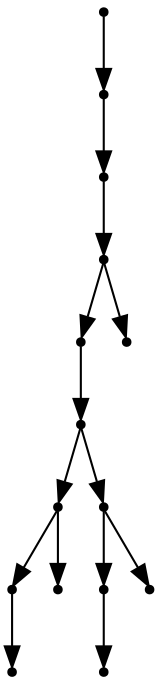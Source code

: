 digraph {
  14 [shape=point];
  13 [shape=point];
  12 [shape=point];
  11 [shape=point];
  9 [shape=point];
  8 [shape=point];
  3 [shape=point];
  1 [shape=point];
  0 [shape=point];
  2 [shape=point];
  7 [shape=point];
  5 [shape=point];
  4 [shape=point];
  6 [shape=point];
  10 [shape=point];
14 -> 13;
13 -> 12;
12 -> 11;
11 -> 9;
9 -> 8;
8 -> 3;
3 -> 1;
1 -> 0;
3 -> 2;
8 -> 7;
7 -> 5;
5 -> 4;
7 -> 6;
11 -> 10;
}
